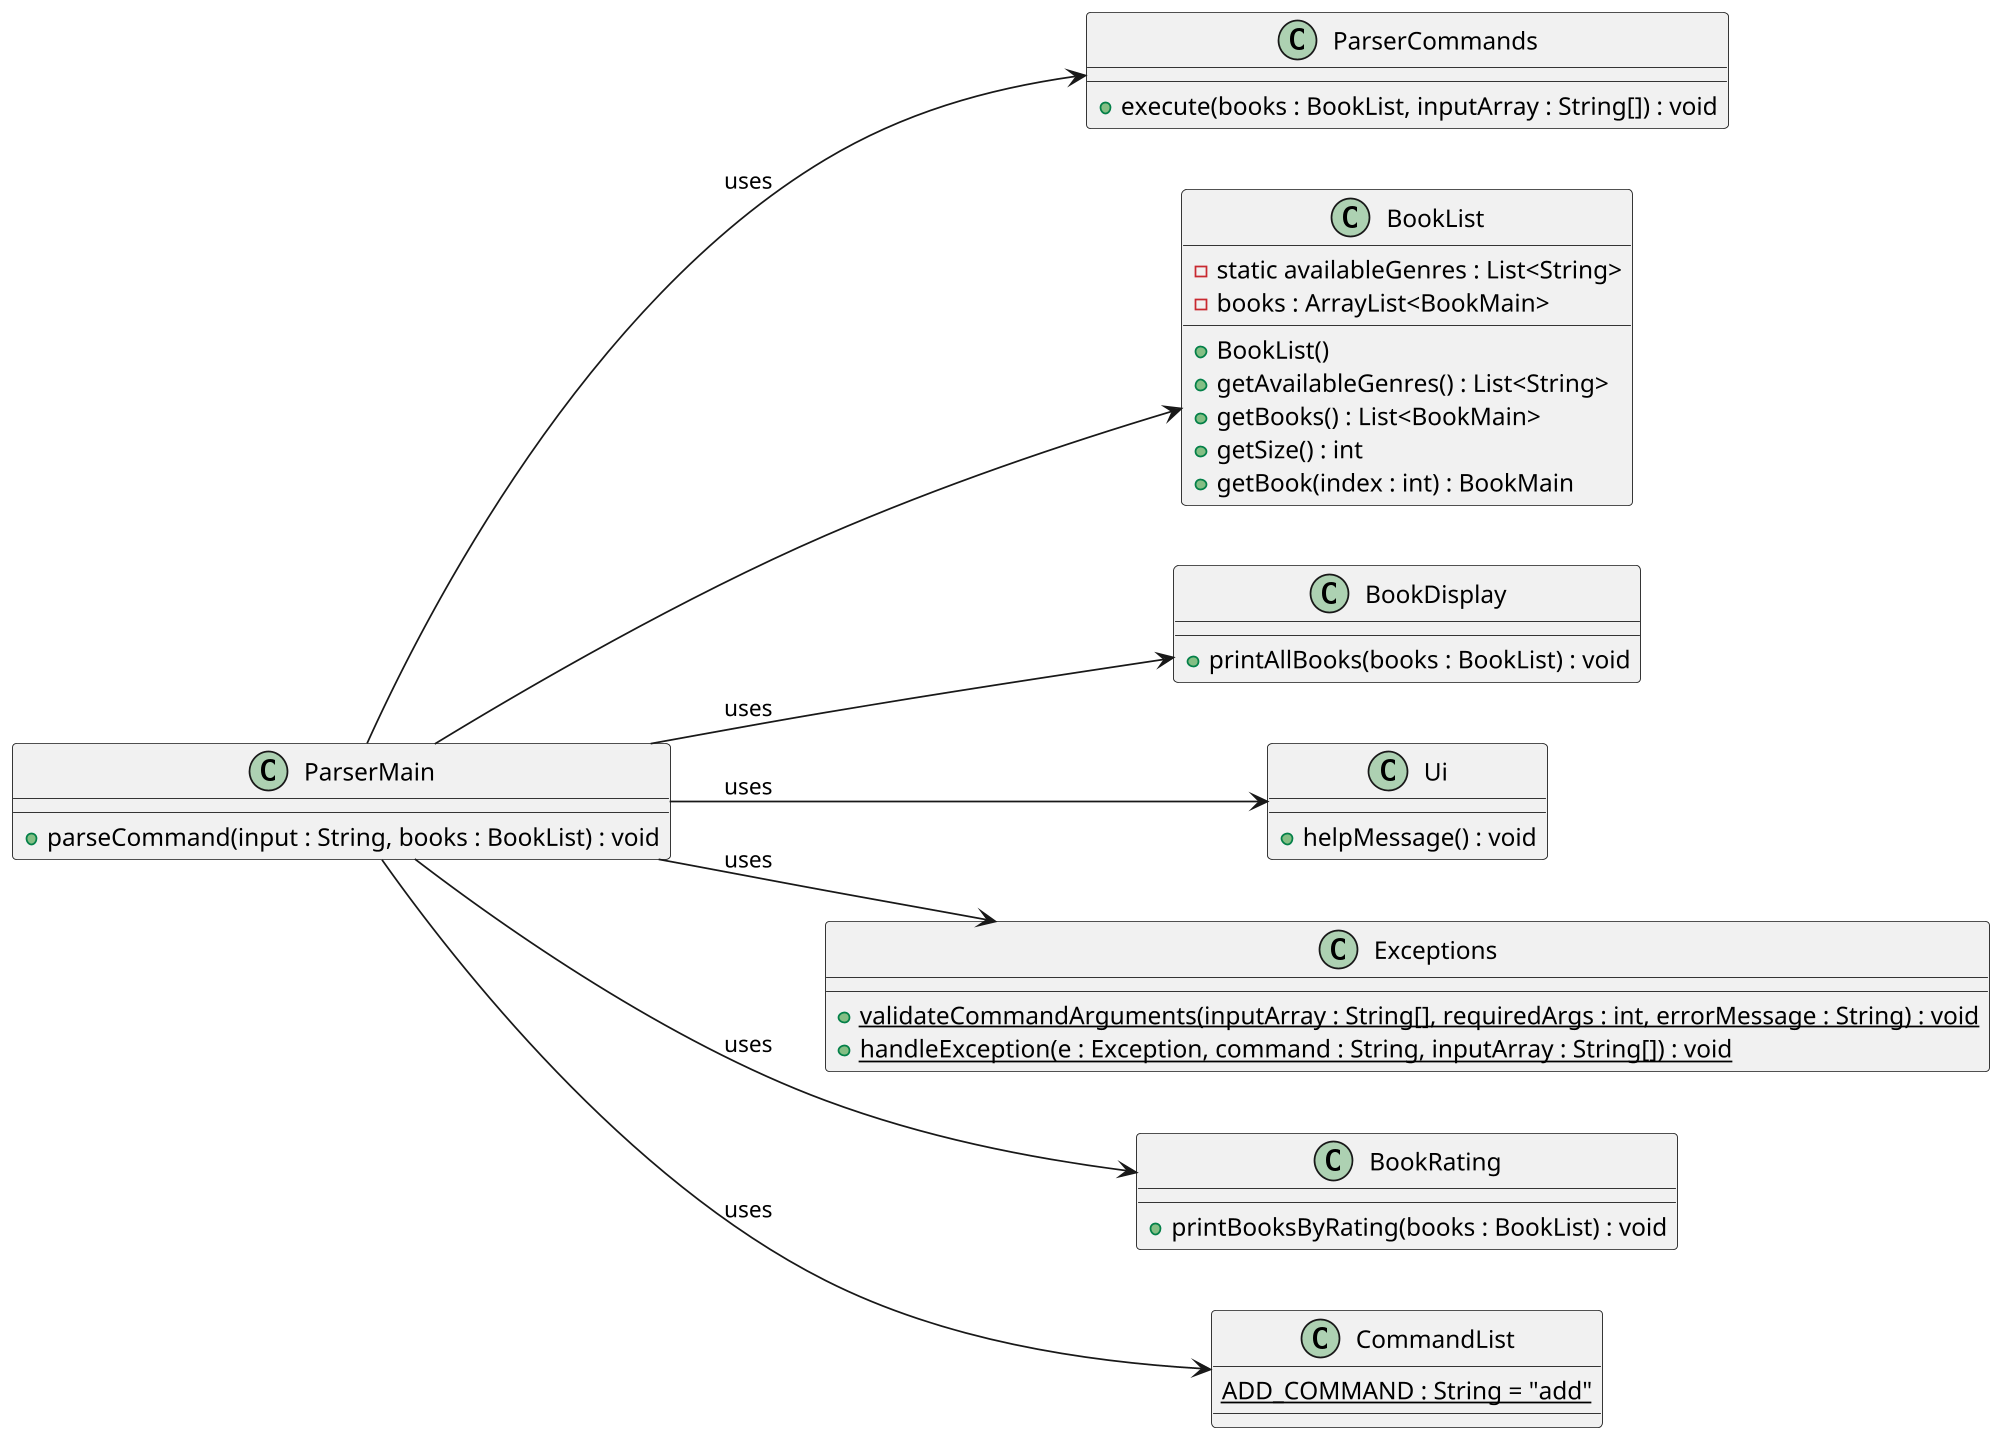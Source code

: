 @startuml
scale 2000 * 1500
left to right direction
class ParserMain {
    +parseCommand(input : String, books : BookList) : void
}

class ParserCommands {
    +execute(books : BookList, inputArray : String[]) : void
}

class BookList {
    - static availableGenres : List<String>
    - books : ArrayList<BookMain>
    +BookList()
    +getAvailableGenres() : List<String>
    +getBooks() : List<BookMain>
    +getSize() : int
    +getBook(index : int) : BookMain
}

class BookDisplay {
    +printAllBooks(books : BookList) : void
}

class Ui {
    +helpMessage() : void
}

class Exceptions {
    {static} +validateCommandArguments(inputArray : String[], requiredArgs : int, errorMessage : String) : void
    {static} +handleException(e : Exception, command : String, inputArray : String[]) : void
}

class BookRating {
    +printBooksByRating(books : BookList) : void
}

class CommandList {
    {static} ADD_COMMAND : String = "add"
}

ParserMain --> ParserCommands : uses
ParserMain --> BookList
ParserMain --> BookDisplay : uses
ParserMain --> Ui : uses
ParserMain --> Exceptions : uses
ParserMain --> BookRating : uses
ParserMain --> CommandList : uses
@enduml
